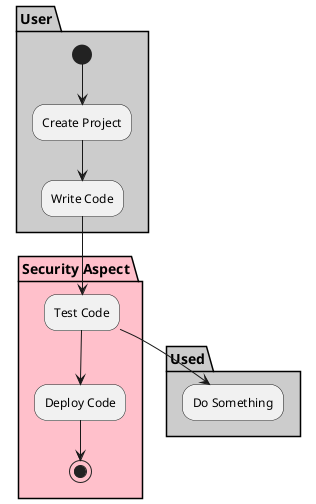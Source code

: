 @startuml

partition "Security Aspect" {

}

partition User #cccccc {
  (*) --> "Create Project"
  --> "Write Code"
}

partition "Security Aspect" #pink {
  "Write Code" --> "Test Code"
  "Test Code" --> "Deploy Code"
  "Deploy Code" --> (*)
}

partition Used #cccccc {
  "Test Code" --> "Do Something"
}

@enduml
